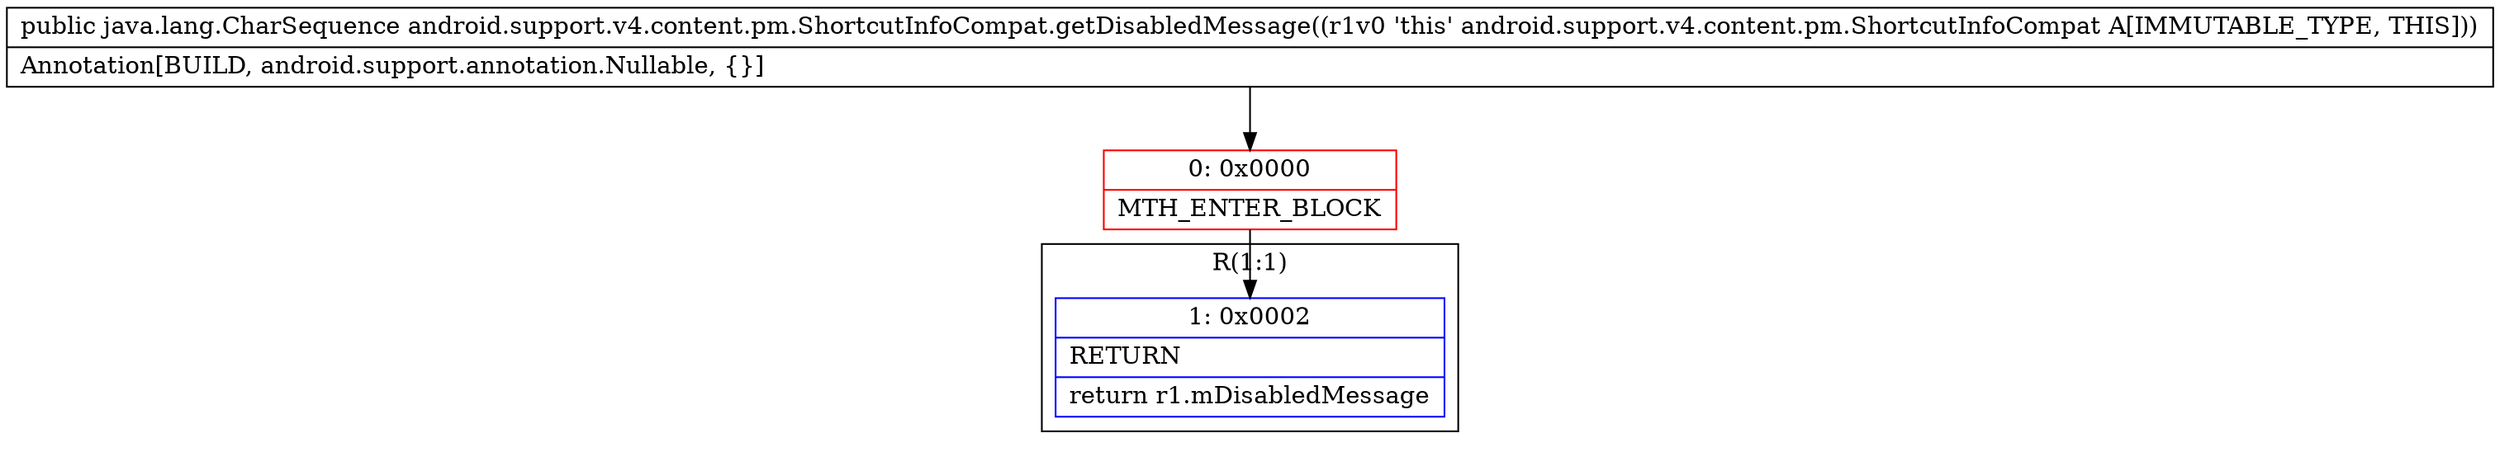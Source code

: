 digraph "CFG forandroid.support.v4.content.pm.ShortcutInfoCompat.getDisabledMessage()Ljava\/lang\/CharSequence;" {
subgraph cluster_Region_283759844 {
label = "R(1:1)";
node [shape=record,color=blue];
Node_1 [shape=record,label="{1\:\ 0x0002|RETURN\l|return r1.mDisabledMessage\l}"];
}
Node_0 [shape=record,color=red,label="{0\:\ 0x0000|MTH_ENTER_BLOCK\l}"];
MethodNode[shape=record,label="{public java.lang.CharSequence android.support.v4.content.pm.ShortcutInfoCompat.getDisabledMessage((r1v0 'this' android.support.v4.content.pm.ShortcutInfoCompat A[IMMUTABLE_TYPE, THIS]))  | Annotation[BUILD, android.support.annotation.Nullable, \{\}]\l}"];
MethodNode -> Node_0;
Node_0 -> Node_1;
}

